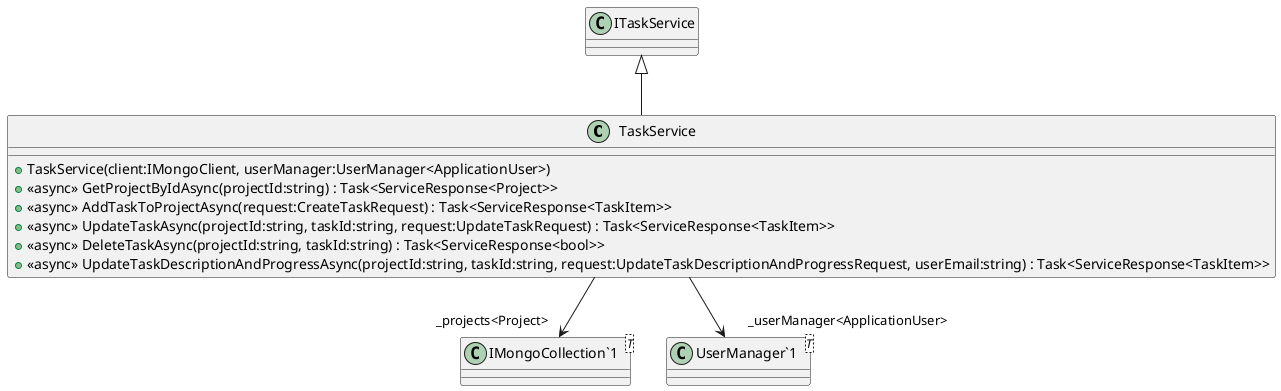 @startuml
class TaskService {
    + TaskService(client:IMongoClient, userManager:UserManager<ApplicationUser>)
    + <<async>> GetProjectByIdAsync(projectId:string) : Task<ServiceResponse<Project>>
    + <<async>> AddTaskToProjectAsync(request:CreateTaskRequest) : Task<ServiceResponse<TaskItem>>
    + <<async>> UpdateTaskAsync(projectId:string, taskId:string, request:UpdateTaskRequest) : Task<ServiceResponse<TaskItem>>
    + <<async>> DeleteTaskAsync(projectId:string, taskId:string) : Task<ServiceResponse<bool>>
    + <<async>> UpdateTaskDescriptionAndProgressAsync(projectId:string, taskId:string, request:UpdateTaskDescriptionAndProgressRequest, userEmail:string) : Task<ServiceResponse<TaskItem>>
}
class "IMongoCollection`1"<T> {
}
class "UserManager`1"<T> {
}
ITaskService <|-- TaskService
TaskService --> "_projects<Project>" "IMongoCollection`1"
TaskService --> "_userManager<ApplicationUser>" "UserManager`1"
@enduml
